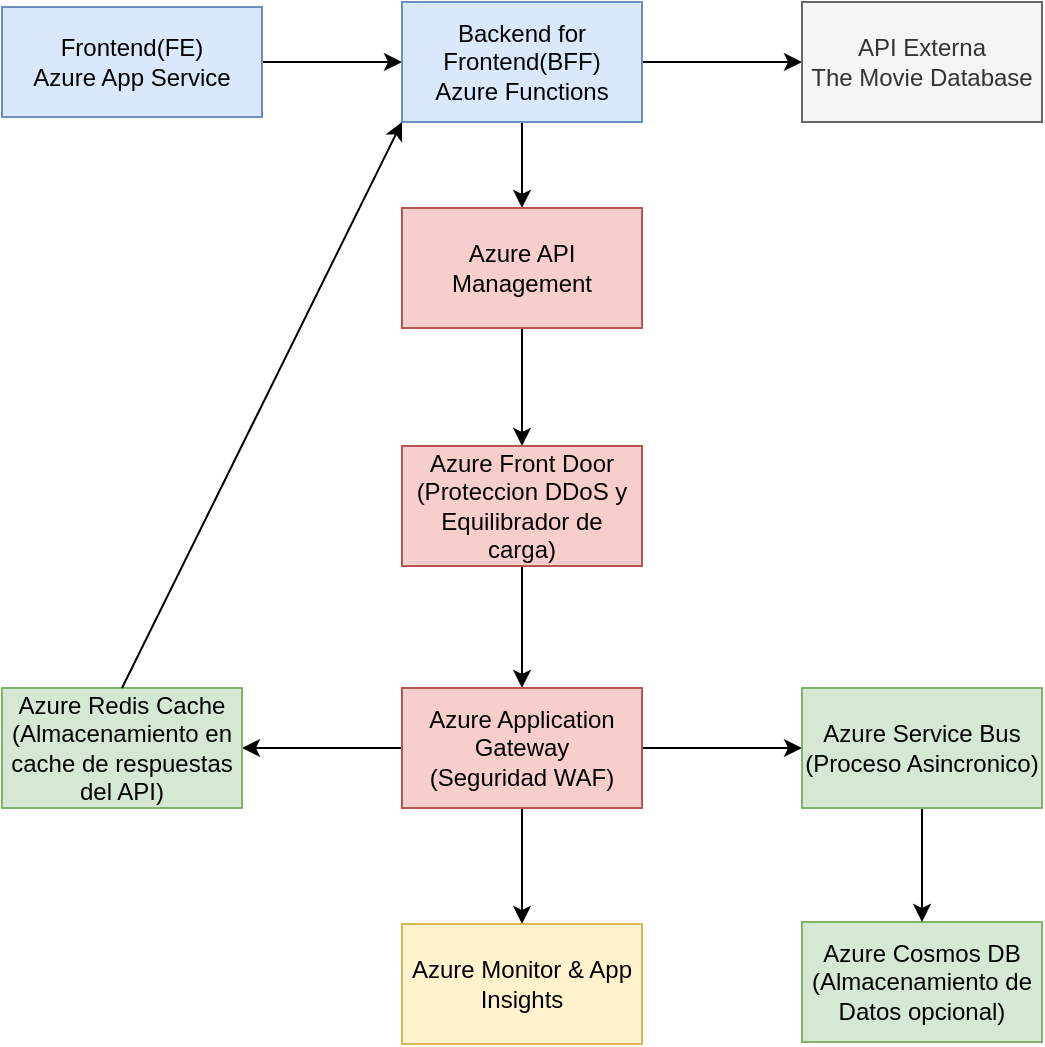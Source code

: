 <mxfile version="26.0.4">
  <diagram name="Diagrama Arquitectura" id="o9btmoyxvULzOSQ0dhLh">
    <mxGraphModel dx="1050" dy="621" grid="1" gridSize="10" guides="1" tooltips="1" connect="1" arrows="1" fold="1" page="1" pageScale="1" pageWidth="827" pageHeight="1169" math="0" shadow="0">
      <root>
        <mxCell id="0" />
        <mxCell id="1" parent="0" />
        <mxCell id="LS10_N_UN8Hc3Xio8_XK-6" style="edgeStyle=orthogonalEdgeStyle;rounded=0;orthogonalLoop=1;jettySize=auto;html=1;exitX=1;exitY=0.5;exitDx=0;exitDy=0;" edge="1" parent="1" source="LS10_N_UN8Hc3Xio8_XK-2" target="LS10_N_UN8Hc3Xio8_XK-4">
          <mxGeometry relative="1" as="geometry" />
        </mxCell>
        <mxCell id="LS10_N_UN8Hc3Xio8_XK-2" value="Frontend(FE)&lt;br&gt;Azure App Service" style="rounded=0;whiteSpace=wrap;html=1;fillColor=#dae8fc;strokeColor=#6c8ebf;" vertex="1" parent="1">
          <mxGeometry x="120" y="27.5" width="130" height="55" as="geometry" />
        </mxCell>
        <mxCell id="LS10_N_UN8Hc3Xio8_XK-7" style="edgeStyle=orthogonalEdgeStyle;rounded=0;orthogonalLoop=1;jettySize=auto;html=1;exitX=1;exitY=0.5;exitDx=0;exitDy=0;entryX=0;entryY=0.5;entryDx=0;entryDy=0;" edge="1" parent="1" source="LS10_N_UN8Hc3Xio8_XK-4" target="LS10_N_UN8Hc3Xio8_XK-5">
          <mxGeometry relative="1" as="geometry" />
        </mxCell>
        <mxCell id="LS10_N_UN8Hc3Xio8_XK-9" value="" style="edgeStyle=orthogonalEdgeStyle;rounded=0;orthogonalLoop=1;jettySize=auto;html=1;" edge="1" parent="1" source="LS10_N_UN8Hc3Xio8_XK-4" target="LS10_N_UN8Hc3Xio8_XK-8">
          <mxGeometry relative="1" as="geometry" />
        </mxCell>
        <mxCell id="LS10_N_UN8Hc3Xio8_XK-4" value="Backend for Frontend(BFF)&lt;div&gt;Azure Functions&lt;/div&gt;" style="rounded=0;whiteSpace=wrap;html=1;fillColor=#dae8fc;strokeColor=#6c8ebf;" vertex="1" parent="1">
          <mxGeometry x="320" y="25" width="120" height="60" as="geometry" />
        </mxCell>
        <mxCell id="LS10_N_UN8Hc3Xio8_XK-5" value="API Externa&lt;br&gt;The Movie Database" style="rounded=0;whiteSpace=wrap;html=1;fillColor=#f5f5f5;fontColor=#333333;strokeColor=#666666;" vertex="1" parent="1">
          <mxGeometry x="520" y="25" width="120" height="60" as="geometry" />
        </mxCell>
        <mxCell id="LS10_N_UN8Hc3Xio8_XK-11" value="" style="edgeStyle=orthogonalEdgeStyle;rounded=0;orthogonalLoop=1;jettySize=auto;html=1;" edge="1" parent="1" source="LS10_N_UN8Hc3Xio8_XK-8" target="LS10_N_UN8Hc3Xio8_XK-10">
          <mxGeometry relative="1" as="geometry" />
        </mxCell>
        <mxCell id="LS10_N_UN8Hc3Xio8_XK-8" value="Azure API Management" style="rounded=0;whiteSpace=wrap;html=1;fillColor=#f8cecc;strokeColor=#b85450;" vertex="1" parent="1">
          <mxGeometry x="320" y="128" width="120" height="60" as="geometry" />
        </mxCell>
        <mxCell id="LS10_N_UN8Hc3Xio8_XK-13" value="" style="edgeStyle=orthogonalEdgeStyle;rounded=0;orthogonalLoop=1;jettySize=auto;html=1;" edge="1" parent="1" source="LS10_N_UN8Hc3Xio8_XK-10" target="LS10_N_UN8Hc3Xio8_XK-12">
          <mxGeometry relative="1" as="geometry" />
        </mxCell>
        <mxCell id="LS10_N_UN8Hc3Xio8_XK-10" value="Azure Front Door&lt;div&gt;(Proteccion DDoS y Equilibrador de carga)&lt;/div&gt;" style="rounded=0;whiteSpace=wrap;html=1;fillColor=#f8cecc;strokeColor=#b85450;" vertex="1" parent="1">
          <mxGeometry x="320" y="247" width="120" height="60" as="geometry" />
        </mxCell>
        <mxCell id="LS10_N_UN8Hc3Xio8_XK-15" value="" style="edgeStyle=orthogonalEdgeStyle;rounded=0;orthogonalLoop=1;jettySize=auto;html=1;" edge="1" parent="1" source="LS10_N_UN8Hc3Xio8_XK-12" target="LS10_N_UN8Hc3Xio8_XK-14">
          <mxGeometry relative="1" as="geometry" />
        </mxCell>
        <mxCell id="LS10_N_UN8Hc3Xio8_XK-17" value="" style="edgeStyle=orthogonalEdgeStyle;rounded=0;orthogonalLoop=1;jettySize=auto;html=1;" edge="1" parent="1" source="LS10_N_UN8Hc3Xio8_XK-12" target="LS10_N_UN8Hc3Xio8_XK-16">
          <mxGeometry relative="1" as="geometry" />
        </mxCell>
        <mxCell id="LS10_N_UN8Hc3Xio8_XK-21" value="" style="edgeStyle=orthogonalEdgeStyle;rounded=0;orthogonalLoop=1;jettySize=auto;html=1;" edge="1" parent="1" source="LS10_N_UN8Hc3Xio8_XK-12" target="LS10_N_UN8Hc3Xio8_XK-20">
          <mxGeometry relative="1" as="geometry" />
        </mxCell>
        <mxCell id="LS10_N_UN8Hc3Xio8_XK-12" value="Azure Application Gateway&lt;div&gt;(Seguridad WAF)&lt;/div&gt;" style="rounded=0;whiteSpace=wrap;html=1;fillColor=#f8cecc;strokeColor=#b85450;" vertex="1" parent="1">
          <mxGeometry x="320" y="368" width="120" height="60" as="geometry" />
        </mxCell>
        <mxCell id="LS10_N_UN8Hc3Xio8_XK-14" value="Azure Monitor &amp;amp; App Insights" style="rounded=0;whiteSpace=wrap;html=1;fillColor=#fff2cc;strokeColor=#d6b656;" vertex="1" parent="1">
          <mxGeometry x="320" y="486" width="120" height="60" as="geometry" />
        </mxCell>
        <mxCell id="LS10_N_UN8Hc3Xio8_XK-16" value="Azure Redis Cache&lt;div&gt;(Almacenamiento en cache de respuestas del API)&lt;/div&gt;" style="rounded=0;whiteSpace=wrap;html=1;fillColor=#d5e8d4;strokeColor=#82b366;" vertex="1" parent="1">
          <mxGeometry x="120" y="368" width="120" height="60" as="geometry" />
        </mxCell>
        <mxCell id="LS10_N_UN8Hc3Xio8_XK-18" value="Azure Cosmos DB&lt;br&gt;(Almacenamiento de Datos opcional)" style="rounded=0;whiteSpace=wrap;html=1;fillColor=#d5e8d4;strokeColor=#82b366;" vertex="1" parent="1">
          <mxGeometry x="520" y="485" width="120" height="60" as="geometry" />
        </mxCell>
        <mxCell id="LS10_N_UN8Hc3Xio8_XK-19" value="" style="endArrow=classic;html=1;rounded=0;entryX=0;entryY=1;entryDx=0;entryDy=0;exitX=0.5;exitY=0;exitDx=0;exitDy=0;" edge="1" parent="1" source="LS10_N_UN8Hc3Xio8_XK-16" target="LS10_N_UN8Hc3Xio8_XK-4">
          <mxGeometry width="50" height="50" relative="1" as="geometry">
            <mxPoint x="170" y="445" as="sourcePoint" />
            <mxPoint x="220" y="395" as="targetPoint" />
          </mxGeometry>
        </mxCell>
        <mxCell id="LS10_N_UN8Hc3Xio8_XK-22" value="" style="edgeStyle=orthogonalEdgeStyle;rounded=0;orthogonalLoop=1;jettySize=auto;html=1;" edge="1" parent="1" source="LS10_N_UN8Hc3Xio8_XK-20" target="LS10_N_UN8Hc3Xio8_XK-18">
          <mxGeometry relative="1" as="geometry" />
        </mxCell>
        <mxCell id="LS10_N_UN8Hc3Xio8_XK-20" value="Azure Service Bus&lt;div&gt;(Proceso Asincronico)&lt;/div&gt;" style="rounded=0;whiteSpace=wrap;html=1;fillColor=#d5e8d4;strokeColor=#82b366;" vertex="1" parent="1">
          <mxGeometry x="520" y="368" width="120" height="60" as="geometry" />
        </mxCell>
      </root>
    </mxGraphModel>
  </diagram>
</mxfile>
